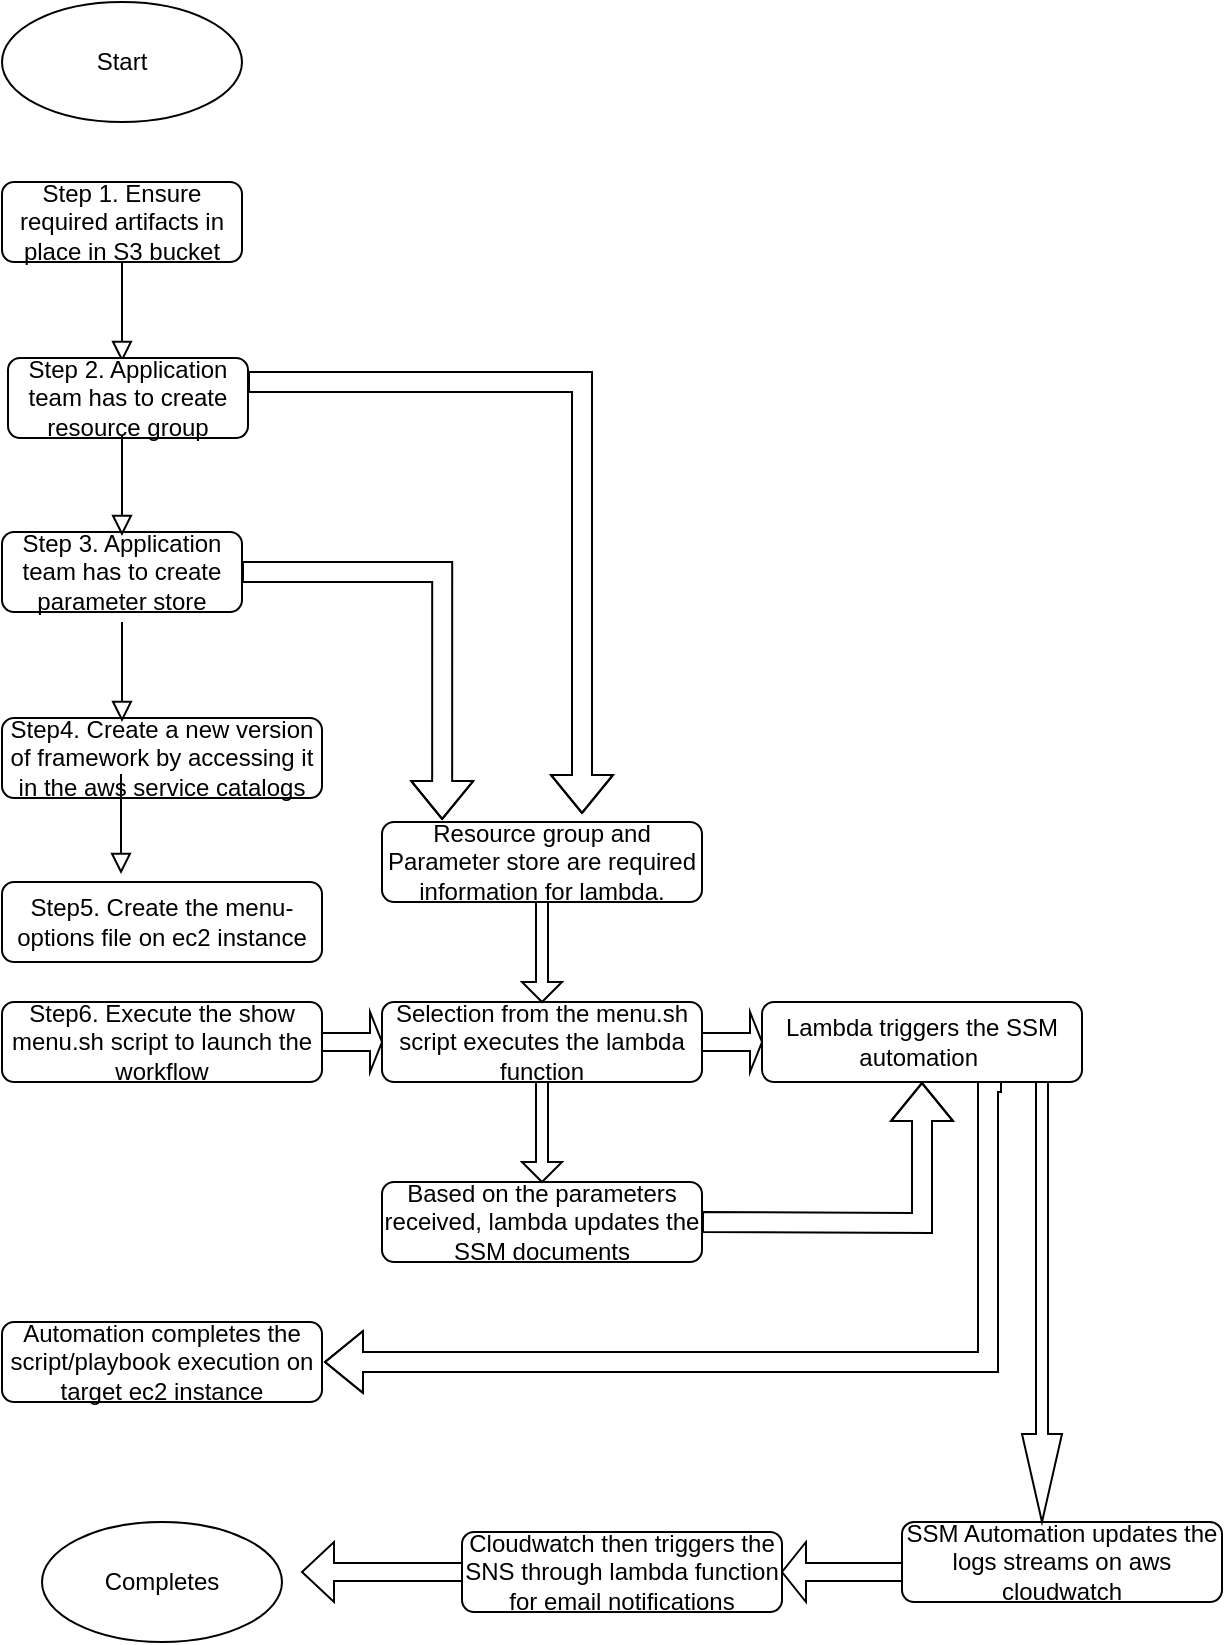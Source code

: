 <mxfile version="13.7.9" type="device"><diagram id="C5RBs43oDa-KdzZeNtuy" name="Page-1"><mxGraphModel dx="868" dy="1570" grid="1" gridSize="10" guides="1" tooltips="1" connect="1" arrows="1" fold="1" page="1" pageScale="1" pageWidth="827" pageHeight="1169" math="0" shadow="0"><root><mxCell id="WIyWlLk6GJQsqaUBKTNV-0"/><mxCell id="WIyWlLk6GJQsqaUBKTNV-1" parent="WIyWlLk6GJQsqaUBKTNV-0"/><mxCell id="WIyWlLk6GJQsqaUBKTNV-2" value="" style="rounded=0;html=1;jettySize=auto;orthogonalLoop=1;fontSize=11;endArrow=block;endFill=0;endSize=8;strokeWidth=1;shadow=0;labelBackgroundColor=none;edgeStyle=orthogonalEdgeStyle;" parent="WIyWlLk6GJQsqaUBKTNV-1" source="WIyWlLk6GJQsqaUBKTNV-3" edge="1"><mxGeometry relative="1" as="geometry"><mxPoint x="220" y="170" as="targetPoint"/></mxGeometry></mxCell><mxCell id="WIyWlLk6GJQsqaUBKTNV-3" value="Step 1. Ensure required artifacts in place in S3 bucket" style="rounded=1;whiteSpace=wrap;html=1;fontSize=12;glass=0;strokeWidth=1;shadow=0;" parent="WIyWlLk6GJQsqaUBKTNV-1" vertex="1"><mxGeometry x="160" y="80" width="120" height="40" as="geometry"/></mxCell><mxCell id="xBhTS1kMuyfTYQBayRhL-1" value="" style="edgeStyle=orthogonalEdgeStyle;rounded=0;orthogonalLoop=1;jettySize=auto;html=1;" edge="1" parent="WIyWlLk6GJQsqaUBKTNV-1" target="xBhTS1kMuyfTYQBayRhL-0"><mxGeometry relative="1" as="geometry"><mxPoint x="320" y="210" as="sourcePoint"/></mxGeometry></mxCell><mxCell id="WIyWlLk6GJQsqaUBKTNV-8" value="No" style="rounded=0;html=1;jettySize=auto;orthogonalLoop=1;fontSize=11;endArrow=block;endFill=0;endSize=8;strokeWidth=1;shadow=0;labelBackgroundColor=none;edgeStyle=orthogonalEdgeStyle;" parent="WIyWlLk6GJQsqaUBKTNV-1" target="WIyWlLk6GJQsqaUBKTNV-11" edge="1"><mxGeometry x="0.333" y="20" relative="1" as="geometry"><mxPoint as="offset"/><mxPoint x="220" y="370" as="sourcePoint"/></mxGeometry></mxCell><mxCell id="WIyWlLk6GJQsqaUBKTNV-9" value="Yes" style="edgeStyle=orthogonalEdgeStyle;rounded=0;html=1;jettySize=auto;orthogonalLoop=1;fontSize=11;endArrow=block;endFill=0;endSize=8;strokeWidth=1;shadow=0;labelBackgroundColor=none;" parent="WIyWlLk6GJQsqaUBKTNV-1" target="WIyWlLk6GJQsqaUBKTNV-12" edge="1"><mxGeometry y="10" relative="1" as="geometry"><mxPoint as="offset"/><mxPoint x="270" y="330" as="sourcePoint"/></mxGeometry></mxCell><mxCell id="xBhTS1kMuyfTYQBayRhL-2" value="Step 2. Application team has to create resource group" style="rounded=1;whiteSpace=wrap;html=1;fontSize=12;glass=0;strokeWidth=1;shadow=0;" vertex="1" parent="WIyWlLk6GJQsqaUBKTNV-1"><mxGeometry x="163" y="168" width="120" height="40" as="geometry"/></mxCell><mxCell id="xBhTS1kMuyfTYQBayRhL-21" style="edgeStyle=orthogonalEdgeStyle;shape=flexArrow;rounded=0;orthogonalLoop=1;jettySize=auto;html=1;entryX=0.188;entryY=-0.025;entryDx=0;entryDy=0;entryPerimeter=0;" edge="1" parent="WIyWlLk6GJQsqaUBKTNV-1" source="xBhTS1kMuyfTYQBayRhL-3" target="xBhTS1kMuyfTYQBayRhL-15"><mxGeometry relative="1" as="geometry"/></mxCell><mxCell id="xBhTS1kMuyfTYQBayRhL-3" value="Step 3. Application team has to create parameter store" style="rounded=1;whiteSpace=wrap;html=1;fontSize=12;glass=0;strokeWidth=1;shadow=0;" vertex="1" parent="WIyWlLk6GJQsqaUBKTNV-1"><mxGeometry x="160" y="255" width="120" height="40" as="geometry"/></mxCell><mxCell id="xBhTS1kMuyfTYQBayRhL-4" value="" style="rounded=0;html=1;jettySize=auto;orthogonalLoop=1;fontSize=11;endArrow=block;endFill=0;endSize=8;strokeWidth=1;shadow=0;labelBackgroundColor=none;edgeStyle=orthogonalEdgeStyle;" edge="1" parent="WIyWlLk6GJQsqaUBKTNV-1"><mxGeometry relative="1" as="geometry"><mxPoint x="220" y="207" as="sourcePoint"/><mxPoint x="220" y="257" as="targetPoint"/></mxGeometry></mxCell><mxCell id="xBhTS1kMuyfTYQBayRhL-6" value="Step4. Create a new version of framework by accessing it in the aws service catalogs" style="rounded=1;whiteSpace=wrap;html=1;fontSize=12;glass=0;strokeWidth=1;shadow=0;" vertex="1" parent="WIyWlLk6GJQsqaUBKTNV-1"><mxGeometry x="160" y="348" width="160" height="40" as="geometry"/></mxCell><mxCell id="xBhTS1kMuyfTYQBayRhL-7" value="" style="rounded=0;html=1;jettySize=auto;orthogonalLoop=1;fontSize=11;endArrow=block;endFill=0;endSize=8;strokeWidth=1;shadow=0;labelBackgroundColor=none;edgeStyle=orthogonalEdgeStyle;" edge="1" parent="WIyWlLk6GJQsqaUBKTNV-1"><mxGeometry relative="1" as="geometry"><mxPoint x="220" y="300" as="sourcePoint"/><mxPoint x="220" y="350" as="targetPoint"/></mxGeometry></mxCell><mxCell id="xBhTS1kMuyfTYQBayRhL-10" value="Step5. Create the menu-options file on ec2 instance" style="rounded=1;whiteSpace=wrap;html=1;fontSize=12;glass=0;strokeWidth=1;shadow=0;" vertex="1" parent="WIyWlLk6GJQsqaUBKTNV-1"><mxGeometry x="160" y="430" width="160" height="40" as="geometry"/></mxCell><mxCell id="xBhTS1kMuyfTYQBayRhL-11" value="" style="rounded=0;html=1;jettySize=auto;orthogonalLoop=1;fontSize=11;endArrow=block;endFill=0;endSize=8;strokeWidth=1;shadow=0;labelBackgroundColor=none;edgeStyle=orthogonalEdgeStyle;" edge="1" parent="WIyWlLk6GJQsqaUBKTNV-1"><mxGeometry relative="1" as="geometry"><mxPoint x="219.5" y="376" as="sourcePoint"/><mxPoint x="219.5" y="426" as="targetPoint"/><Array as="points"><mxPoint x="220" y="416"/><mxPoint x="220" y="416"/></Array></mxGeometry></mxCell><mxCell id="xBhTS1kMuyfTYQBayRhL-12" value="Step6. Execute the show menu.sh script to launch the workflow" style="rounded=1;whiteSpace=wrap;html=1;fontSize=12;glass=0;strokeWidth=1;shadow=0;" vertex="1" parent="WIyWlLk6GJQsqaUBKTNV-1"><mxGeometry x="160" y="490" width="160" height="40" as="geometry"/></mxCell><mxCell id="xBhTS1kMuyfTYQBayRhL-13" value="Selection from the menu.sh script executes the lambda function" style="rounded=1;whiteSpace=wrap;html=1;fontSize=12;glass=0;strokeWidth=1;shadow=0;" vertex="1" parent="WIyWlLk6GJQsqaUBKTNV-1"><mxGeometry x="350" y="490" width="160" height="40" as="geometry"/></mxCell><mxCell id="xBhTS1kMuyfTYQBayRhL-35" style="edgeStyle=orthogonalEdgeStyle;shape=flexArrow;rounded=0;orthogonalLoop=1;jettySize=auto;html=1;entryX=1;entryY=0.75;entryDx=0;entryDy=0;exitX=0.75;exitY=1;exitDx=0;exitDy=0;" edge="1" parent="WIyWlLk6GJQsqaUBKTNV-1" source="xBhTS1kMuyfTYQBayRhL-14"><mxGeometry relative="1" as="geometry"><mxPoint x="321" y="670" as="targetPoint"/><mxPoint x="652.96" y="496" as="sourcePoint"/><Array as="points"><mxPoint x="653" y="530"/><mxPoint x="653" y="670"/></Array></mxGeometry></mxCell><mxCell id="xBhTS1kMuyfTYQBayRhL-14" value="Lambda triggers the SSM automation&amp;nbsp;" style="rounded=1;whiteSpace=wrap;html=1;fontSize=12;glass=0;strokeWidth=1;shadow=0;" vertex="1" parent="WIyWlLk6GJQsqaUBKTNV-1"><mxGeometry x="540" y="490" width="160" height="40" as="geometry"/></mxCell><mxCell id="xBhTS1kMuyfTYQBayRhL-15" value="Resource group and Parameter store are required information for lambda." style="rounded=1;whiteSpace=wrap;html=1;fontSize=12;glass=0;strokeWidth=1;shadow=0;" vertex="1" parent="WIyWlLk6GJQsqaUBKTNV-1"><mxGeometry x="350" y="400" width="160" height="40" as="geometry"/></mxCell><mxCell id="xBhTS1kMuyfTYQBayRhL-18" value="" style="shape=singleArrow;direction=south;whiteSpace=wrap;html=1;" vertex="1" parent="WIyWlLk6GJQsqaUBKTNV-1"><mxGeometry x="420" y="440" width="20" height="50" as="geometry"/></mxCell><mxCell id="xBhTS1kMuyfTYQBayRhL-24" style="edgeStyle=orthogonalEdgeStyle;shape=flexArrow;rounded=0;orthogonalLoop=1;jettySize=auto;html=1;" edge="1" parent="WIyWlLk6GJQsqaUBKTNV-1"><mxGeometry relative="1" as="geometry"><mxPoint x="283" y="180" as="sourcePoint"/><mxPoint x="450" y="396" as="targetPoint"/><Array as="points"><mxPoint x="450" y="180"/><mxPoint x="450" y="396"/></Array></mxGeometry></mxCell><mxCell id="xBhTS1kMuyfTYQBayRhL-27" value="Based on the parameters received, lambda updates the SSM documents" style="rounded=1;whiteSpace=wrap;html=1;fontSize=12;glass=0;strokeWidth=1;shadow=0;" vertex="1" parent="WIyWlLk6GJQsqaUBKTNV-1"><mxGeometry x="350" y="580" width="160" height="40" as="geometry"/></mxCell><mxCell id="xBhTS1kMuyfTYQBayRhL-28" value="" style="shape=singleArrow;direction=south;whiteSpace=wrap;html=1;" vertex="1" parent="WIyWlLk6GJQsqaUBKTNV-1"><mxGeometry x="420" y="530" width="20" height="50" as="geometry"/></mxCell><mxCell id="xBhTS1kMuyfTYQBayRhL-29" style="edgeStyle=orthogonalEdgeStyle;shape=flexArrow;rounded=0;orthogonalLoop=1;jettySize=auto;html=1;entryX=0.5;entryY=1;entryDx=0;entryDy=0;" edge="1" parent="WIyWlLk6GJQsqaUBKTNV-1" target="xBhTS1kMuyfTYQBayRhL-14"><mxGeometry relative="1" as="geometry"><mxPoint x="510" y="600" as="sourcePoint"/><mxPoint x="610.08" y="724" as="targetPoint"/></mxGeometry></mxCell><mxCell id="xBhTS1kMuyfTYQBayRhL-31" value="Automation completes the script/playbook execution on target ec2 instance" style="rounded=1;whiteSpace=wrap;html=1;fontSize=12;glass=0;strokeWidth=1;shadow=0;" vertex="1" parent="WIyWlLk6GJQsqaUBKTNV-1"><mxGeometry x="160" y="650" width="160" height="40" as="geometry"/></mxCell><mxCell id="xBhTS1kMuyfTYQBayRhL-36" value="SSM Automation updates the logs streams on aws cloudwatch" style="rounded=1;whiteSpace=wrap;html=1;fontSize=12;glass=0;strokeWidth=1;shadow=0;" vertex="1" parent="WIyWlLk6GJQsqaUBKTNV-1"><mxGeometry x="610" y="750" width="160" height="40" as="geometry"/></mxCell><mxCell id="xBhTS1kMuyfTYQBayRhL-37" value="" style="shape=singleArrow;direction=south;whiteSpace=wrap;html=1;" vertex="1" parent="WIyWlLk6GJQsqaUBKTNV-1"><mxGeometry x="670" y="530" width="20" height="220" as="geometry"/></mxCell><mxCell id="xBhTS1kMuyfTYQBayRhL-38" value="Cloudwatch then triggers the SNS through lambda function for email notifications" style="rounded=1;whiteSpace=wrap;html=1;fontSize=12;glass=0;strokeWidth=1;shadow=0;" vertex="1" parent="WIyWlLk6GJQsqaUBKTNV-1"><mxGeometry x="390" y="755" width="160" height="40" as="geometry"/></mxCell><mxCell id="xBhTS1kMuyfTYQBayRhL-39" value="Completes" style="ellipse;whiteSpace=wrap;html=1;" vertex="1" parent="WIyWlLk6GJQsqaUBKTNV-1"><mxGeometry x="180" y="750" width="120" height="60" as="geometry"/></mxCell><mxCell id="xBhTS1kMuyfTYQBayRhL-40" value="Start" style="ellipse;whiteSpace=wrap;html=1;" vertex="1" parent="WIyWlLk6GJQsqaUBKTNV-1"><mxGeometry x="160" y="-10" width="120" height="60" as="geometry"/></mxCell><mxCell id="xBhTS1kMuyfTYQBayRhL-41" value="" style="shape=singleArrow;direction=west;whiteSpace=wrap;html=1;" vertex="1" parent="WIyWlLk6GJQsqaUBKTNV-1"><mxGeometry x="550" y="760" width="60" height="30" as="geometry"/></mxCell><mxCell id="xBhTS1kMuyfTYQBayRhL-42" value="" style="shape=singleArrow;direction=west;whiteSpace=wrap;html=1;" vertex="1" parent="WIyWlLk6GJQsqaUBKTNV-1"><mxGeometry x="310" y="760" width="80" height="30" as="geometry"/></mxCell><mxCell id="xBhTS1kMuyfTYQBayRhL-43" value="" style="shape=singleArrow;whiteSpace=wrap;html=1;" vertex="1" parent="WIyWlLk6GJQsqaUBKTNV-1"><mxGeometry x="320" y="495" width="30" height="30" as="geometry"/></mxCell><mxCell id="xBhTS1kMuyfTYQBayRhL-44" value="" style="shape=singleArrow;whiteSpace=wrap;html=1;" vertex="1" parent="WIyWlLk6GJQsqaUBKTNV-1"><mxGeometry x="510" y="495" width="30" height="30" as="geometry"/></mxCell></root></mxGraphModel></diagram></mxfile>
